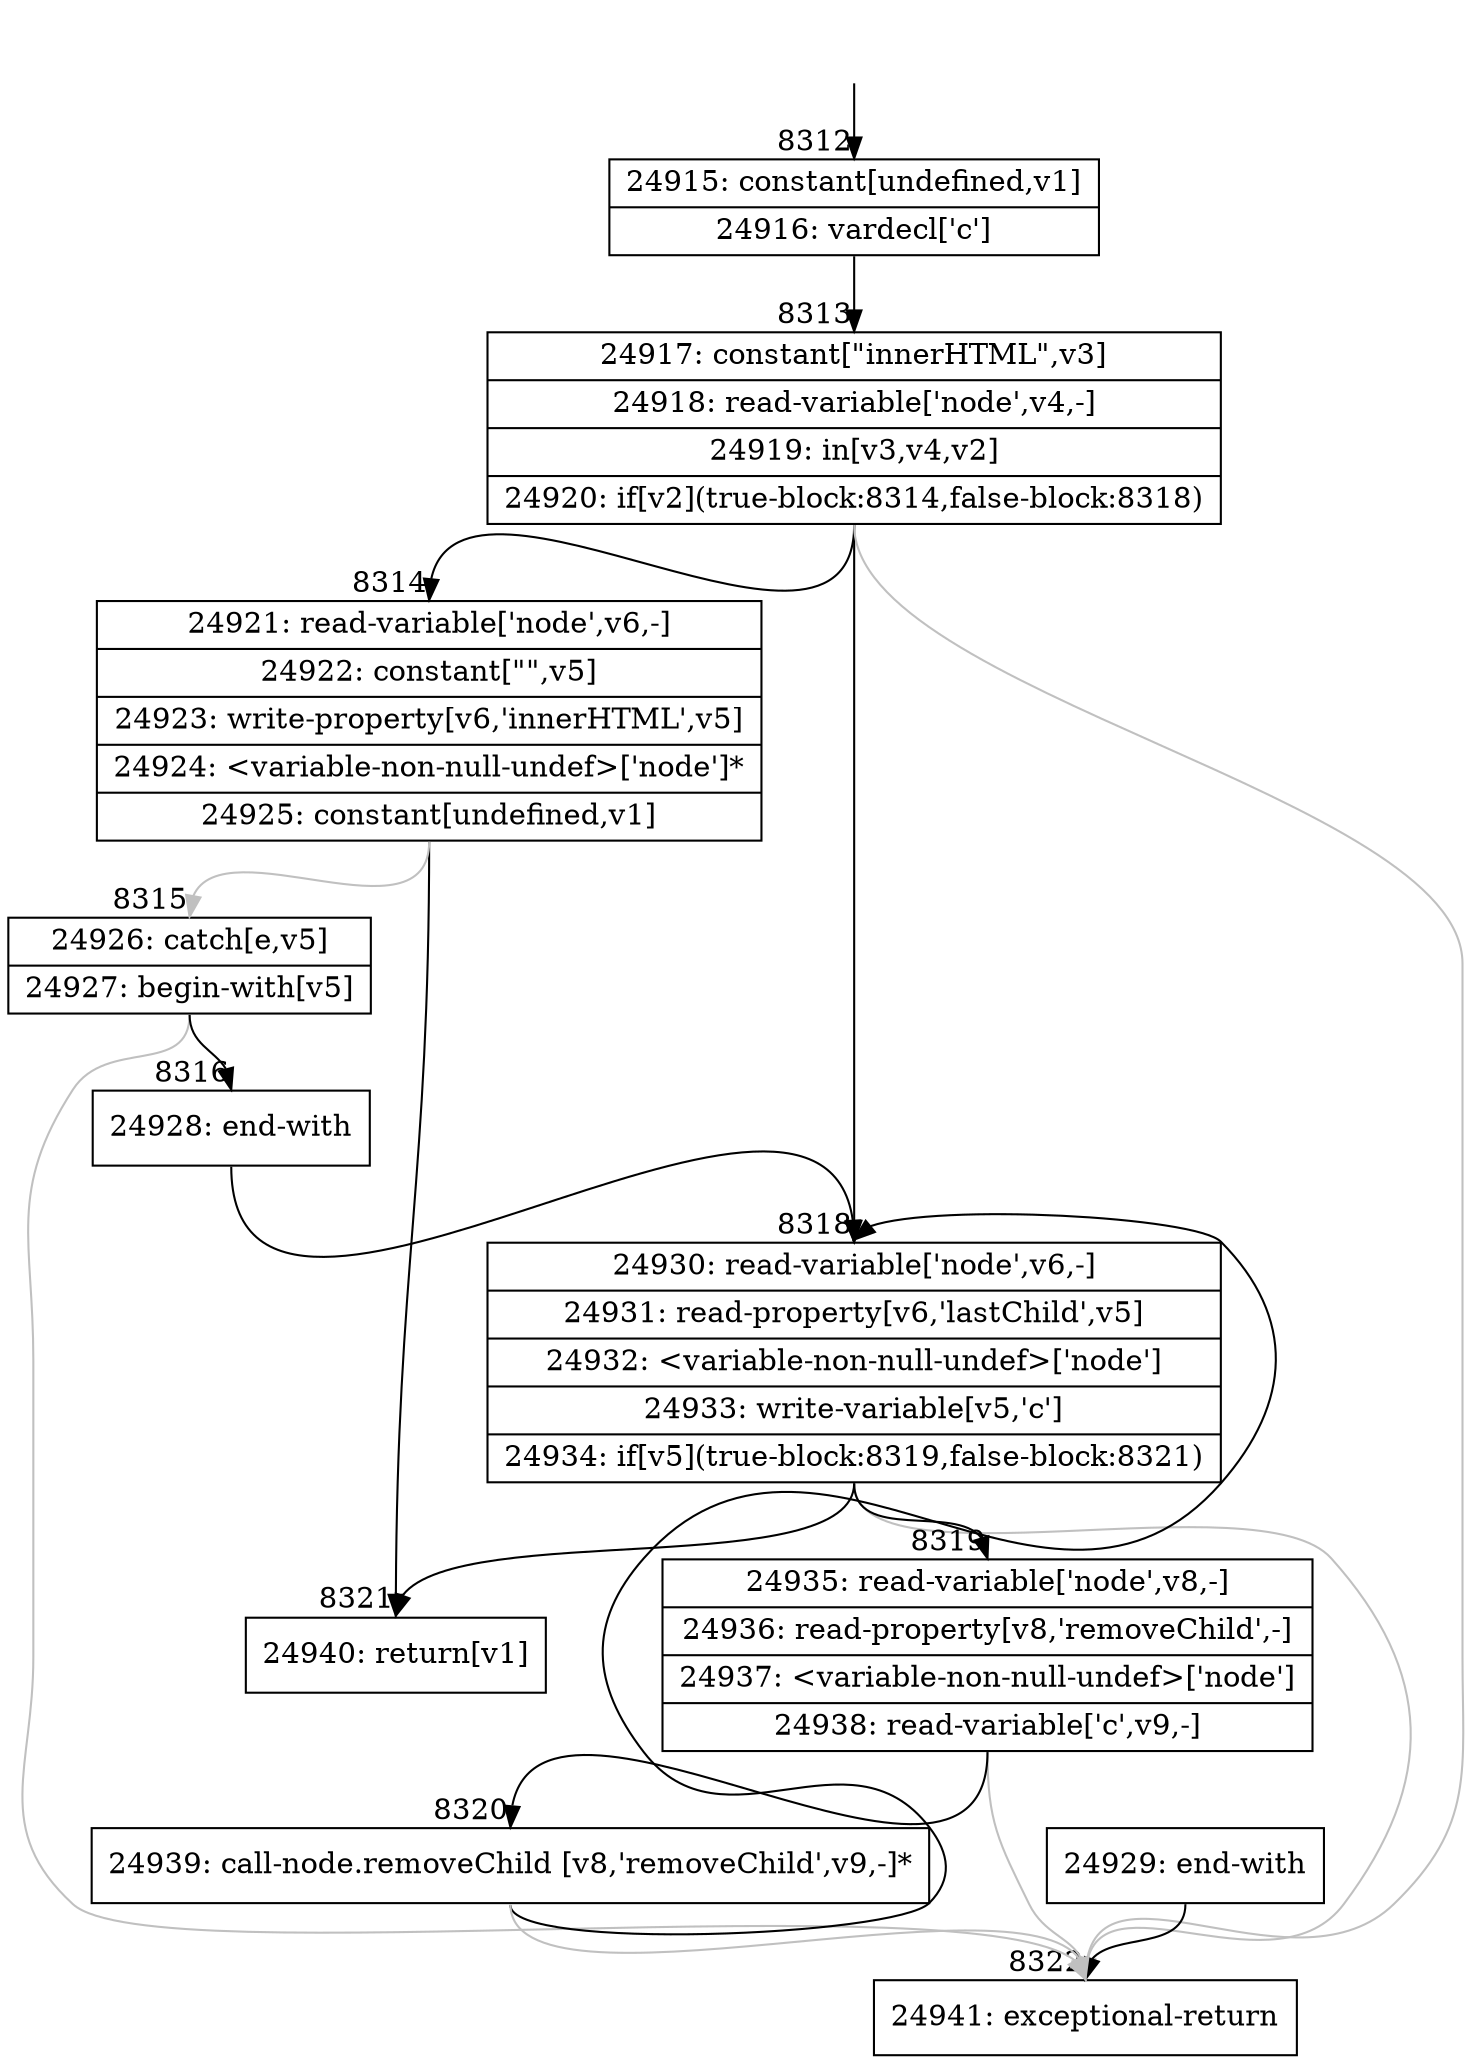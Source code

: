 digraph {
rankdir="TD"
BB_entry558[shape=none,label=""];
BB_entry558 -> BB8312 [tailport=s, headport=n, headlabel="    8312"]
BB8312 [shape=record label="{24915: constant[undefined,v1]|24916: vardecl['c']}" ] 
BB8312 -> BB8313 [tailport=s, headport=n, headlabel="      8313"]
BB8313 [shape=record label="{24917: constant[\"innerHTML\",v3]|24918: read-variable['node',v4,-]|24919: in[v3,v4,v2]|24920: if[v2](true-block:8314,false-block:8318)}" ] 
BB8313 -> BB8314 [tailport=s, headport=n, headlabel="      8314"]
BB8313 -> BB8318 [tailport=s, headport=n, headlabel="      8318"]
BB8313 -> BB8322 [tailport=s, headport=n, color=gray, headlabel="      8322"]
BB8314 [shape=record label="{24921: read-variable['node',v6,-]|24922: constant[\"\",v5]|24923: write-property[v6,'innerHTML',v5]|24924: \<variable-non-null-undef\>['node']*|24925: constant[undefined,v1]}" ] 
BB8314 -> BB8321 [tailport=s, headport=n, headlabel="      8321"]
BB8314 -> BB8315 [tailport=s, headport=n, color=gray, headlabel="      8315"]
BB8315 [shape=record label="{24926: catch[e,v5]|24927: begin-with[v5]}" ] 
BB8315 -> BB8316 [tailport=s, headport=n, headlabel="      8316"]
BB8315 -> BB8322 [tailport=s, headport=n, color=gray]
BB8316 [shape=record label="{24928: end-with}" ] 
BB8316 -> BB8318 [tailport=s, headport=n]
BB8317 [shape=record label="{24929: end-with}" ] 
BB8317 -> BB8322 [tailport=s, headport=n]
BB8318 [shape=record label="{24930: read-variable['node',v6,-]|24931: read-property[v6,'lastChild',v5]|24932: \<variable-non-null-undef\>['node']|24933: write-variable[v5,'c']|24934: if[v5](true-block:8319,false-block:8321)}" ] 
BB8318 -> BB8319 [tailport=s, headport=n, headlabel="      8319"]
BB8318 -> BB8321 [tailport=s, headport=n]
BB8318 -> BB8322 [tailport=s, headport=n, color=gray]
BB8319 [shape=record label="{24935: read-variable['node',v8,-]|24936: read-property[v8,'removeChild',-]|24937: \<variable-non-null-undef\>['node']|24938: read-variable['c',v9,-]}" ] 
BB8319 -> BB8320 [tailport=s, headport=n, headlabel="      8320"]
BB8319 -> BB8322 [tailport=s, headport=n, color=gray]
BB8320 [shape=record label="{24939: call-node.removeChild [v8,'removeChild',v9,-]*}" ] 
BB8320 -> BB8318 [tailport=s, headport=n]
BB8320 -> BB8322 [tailport=s, headport=n, color=gray]
BB8321 [shape=record label="{24940: return[v1]}" ] 
BB8322 [shape=record label="{24941: exceptional-return}" ] 
//#$~ 11759
}
